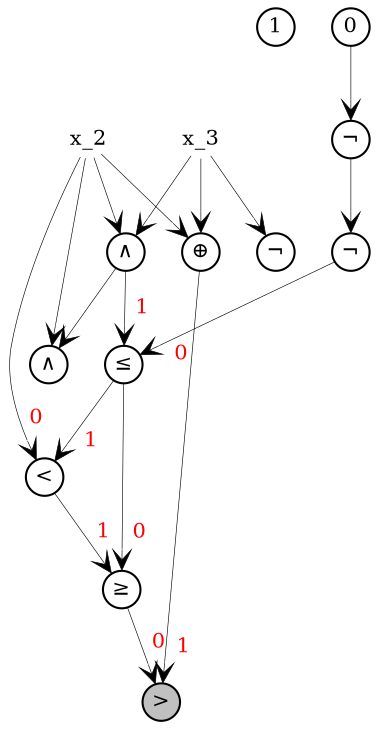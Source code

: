 digraph {
	8 [label=1 fixedsize=true fontsize=10 height=0.25 shape=circle width=0.25]
	7 [label=0 fixedsize=true fontsize=10 height=0.25 shape=circle width=0.25]
	2 [label="" fixedsize=true fontsize=10 height=0.25 shape=circle width=0.25]
	1 [label="" fixedsize=true fontsize=10 height=0.25 shape=circle width=0.25]
	5 [label="⊕" fixedsize=true fontsize=10 height=0.25 shape=circle width=0.25]
	1 -> 5 [arrowhead=vee penwidth=0.3]
	2 -> 5 [arrowhead=vee penwidth=0.3]
	4 [label="∧" fixedsize=true fontsize=10 height=0.25 shape=circle width=0.25]
	1 -> 4 [arrowhead=vee penwidth=0.3]
	2 -> 4 [arrowhead=vee penwidth=0.3]
	6 [label="∧" fixedsize=true fontsize=10 height=0.25 shape=circle width=0.25]
	2 -> 6 [arrowhead=vee penwidth=0.3]
	4 -> 6 [arrowhead=vee penwidth=0.3]
	3 [label="¬" fixedsize=true fontsize=10 height=0.25 shape=circle width=0.25]
	1 -> 3 [arrowhead=vee penwidth=0.3]
	9 [label="¬" fixedsize=true fontsize=10 height=0.25 shape=circle width=0.25]
	7 -> 9 [arrowhead=vee penwidth=0.3]
	10 [label="¬" fixedsize=true fontsize=10 height=0.25 shape=circle width=0.25]
	9 -> 10 [arrowhead=vee penwidth=0.3]
	11 [label="≤" fixedsize=true fontsize=10 height=0.25 shape=circle width=0.25]
	10 -> 11 [arrowhead=vee fontcolor=red fontsize=10 headlabel=0 labeldistance=2 penwidth=0.3]
	4 -> 11 [arrowhead=vee fontcolor=red fontsize=10 headlabel=1 labeldistance=2 penwidth=0.3]
	12 [label="<" fixedsize=true fontsize=10 height=0.25 shape=circle width=0.25]
	2 -> 12 [arrowhead=vee fontcolor=red fontsize=10 headlabel=0 labeldistance=2 penwidth=0.3]
	11 -> 12 [arrowhead=vee fontcolor=red fontsize=10 headlabel=1 labeldistance=2 penwidth=0.3]
	13 [label="≥" fixedsize=true fontsize=10 height=0.25 shape=circle width=0.25]
	11 -> 13 [arrowhead=vee fontcolor=red fontsize=10 headlabel=0 labeldistance=2 penwidth=0.3]
	12 -> 13 [arrowhead=vee fontcolor=red fontsize=10 headlabel=1 labeldistance=2 penwidth=0.3]
	14 [label=">" fixedsize=true fontsize=10 height=0.25 shape=circle width=0.25]
	13 -> 14 [arrowhead=vee fontcolor=red fontsize=10 headlabel=0 labeldistance=2 penwidth=0.3]
	5 -> 14 [arrowhead=vee fontcolor=red fontsize=10 headlabel=1 labeldistance=2 penwidth=0.3]
	1 [label=x_3 color=white shape=ellipse]
	2 [label=x_2 color=white shape=ellipse]
	14 [fillcolor=gray style="rounded,filled"]
	label=""
	fontsize=20
}
